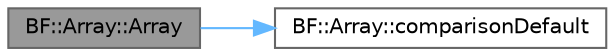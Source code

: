 digraph "BF::Array::Array"
{
 // LATEX_PDF_SIZE
  bgcolor="transparent";
  edge [fontname=Helvetica,fontsize=10,labelfontname=Helvetica,labelfontsize=10];
  node [fontname=Helvetica,fontsize=10,shape=box,height=0.2,width=0.4];
  rankdir="LR";
  Node1 [id="Node000001",label="BF::Array::Array",height=0.2,width=0.4,color="gray40", fillcolor="grey60", style="filled", fontcolor="black",tooltip=" "];
  Node1 -> Node2 [id="edge1_Node000001_Node000002",color="steelblue1",style="solid",tooltip=" "];
  Node2 [id="Node000002",label="BF::Array::comparisonDefault",height=0.2,width=0.4,color="grey40", fillcolor="white", style="filled",URL="$d3/d15/classBF_1_1Array.html#a15e22a6e0f147123d04af07a740b5802",tooltip=" "];
}
